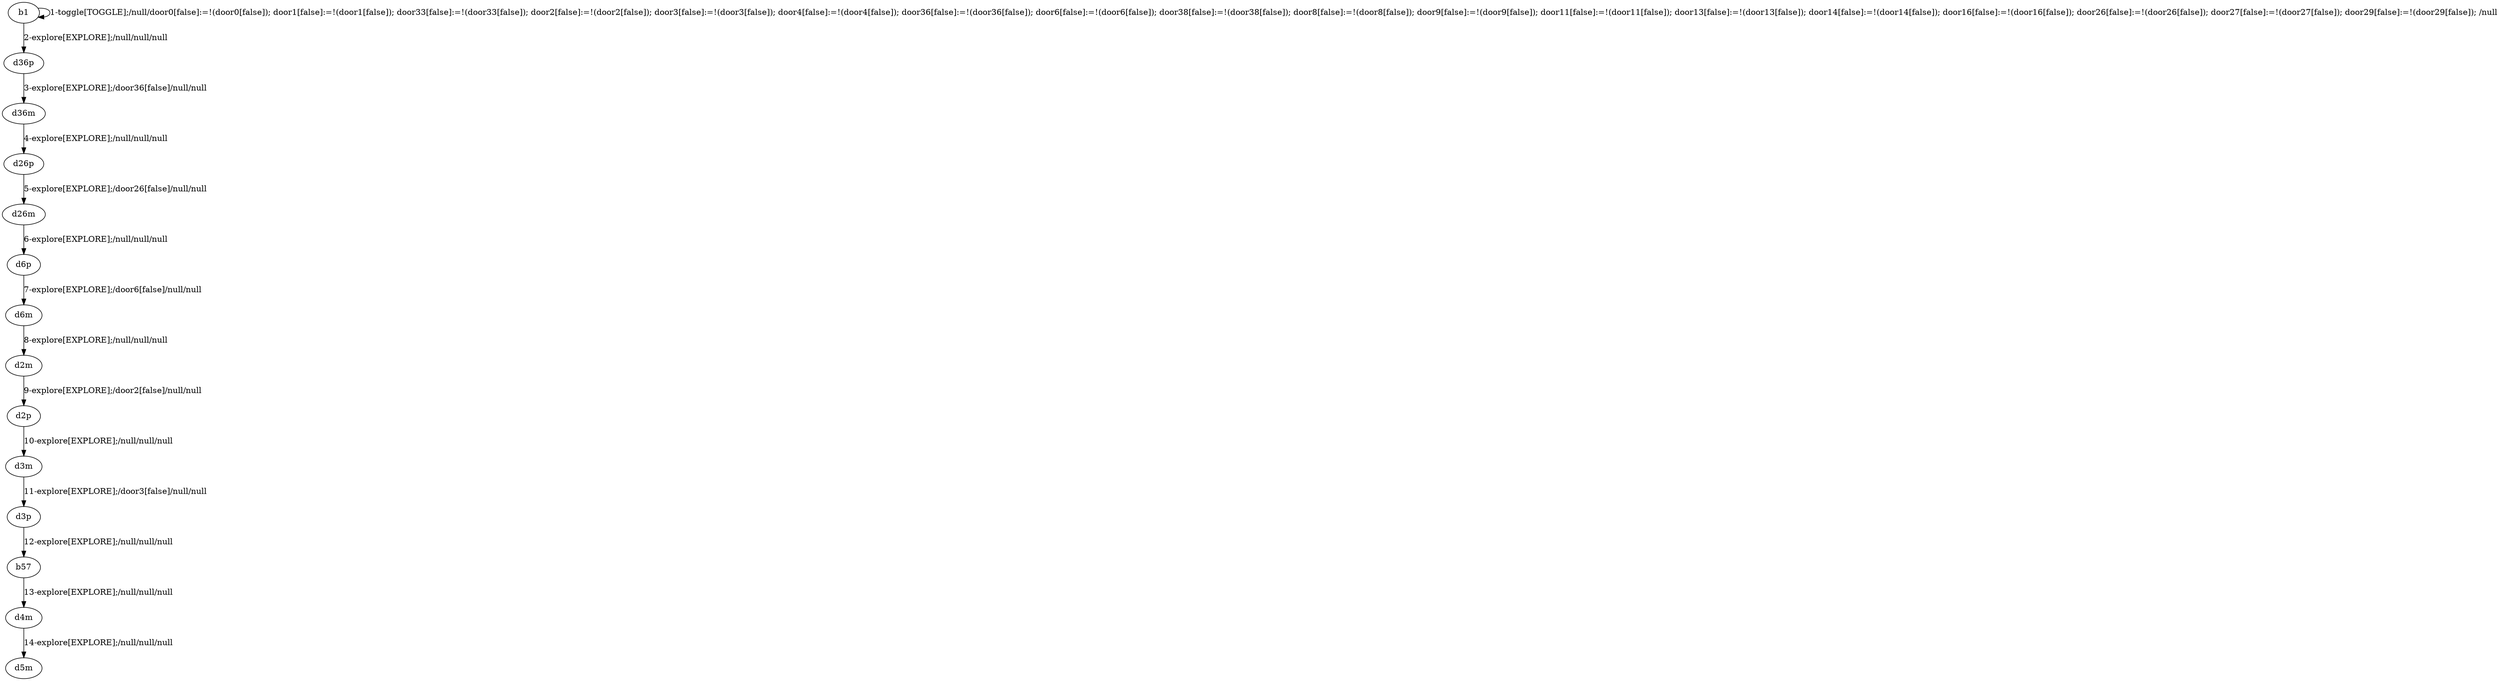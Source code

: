 # Total number of goals covered by this test: 2
# d4m --> d5m
# b57 --> d4m

digraph g {
"b1" -> "b1" [label = "1-toggle[TOGGLE];/null/door0[false]:=!(door0[false]); door1[false]:=!(door1[false]); door33[false]:=!(door33[false]); door2[false]:=!(door2[false]); door3[false]:=!(door3[false]); door4[false]:=!(door4[false]); door36[false]:=!(door36[false]); door6[false]:=!(door6[false]); door38[false]:=!(door38[false]); door8[false]:=!(door8[false]); door9[false]:=!(door9[false]); door11[false]:=!(door11[false]); door13[false]:=!(door13[false]); door14[false]:=!(door14[false]); door16[false]:=!(door16[false]); door26[false]:=!(door26[false]); door27[false]:=!(door27[false]); door29[false]:=!(door29[false]); /null"];
"b1" -> "d36p" [label = "2-explore[EXPLORE];/null/null/null"];
"d36p" -> "d36m" [label = "3-explore[EXPLORE];/door36[false]/null/null"];
"d36m" -> "d26p" [label = "4-explore[EXPLORE];/null/null/null"];
"d26p" -> "d26m" [label = "5-explore[EXPLORE];/door26[false]/null/null"];
"d26m" -> "d6p" [label = "6-explore[EXPLORE];/null/null/null"];
"d6p" -> "d6m" [label = "7-explore[EXPLORE];/door6[false]/null/null"];
"d6m" -> "d2m" [label = "8-explore[EXPLORE];/null/null/null"];
"d2m" -> "d2p" [label = "9-explore[EXPLORE];/door2[false]/null/null"];
"d2p" -> "d3m" [label = "10-explore[EXPLORE];/null/null/null"];
"d3m" -> "d3p" [label = "11-explore[EXPLORE];/door3[false]/null/null"];
"d3p" -> "b57" [label = "12-explore[EXPLORE];/null/null/null"];
"b57" -> "d4m" [label = "13-explore[EXPLORE];/null/null/null"];
"d4m" -> "d5m" [label = "14-explore[EXPLORE];/null/null/null"];
}